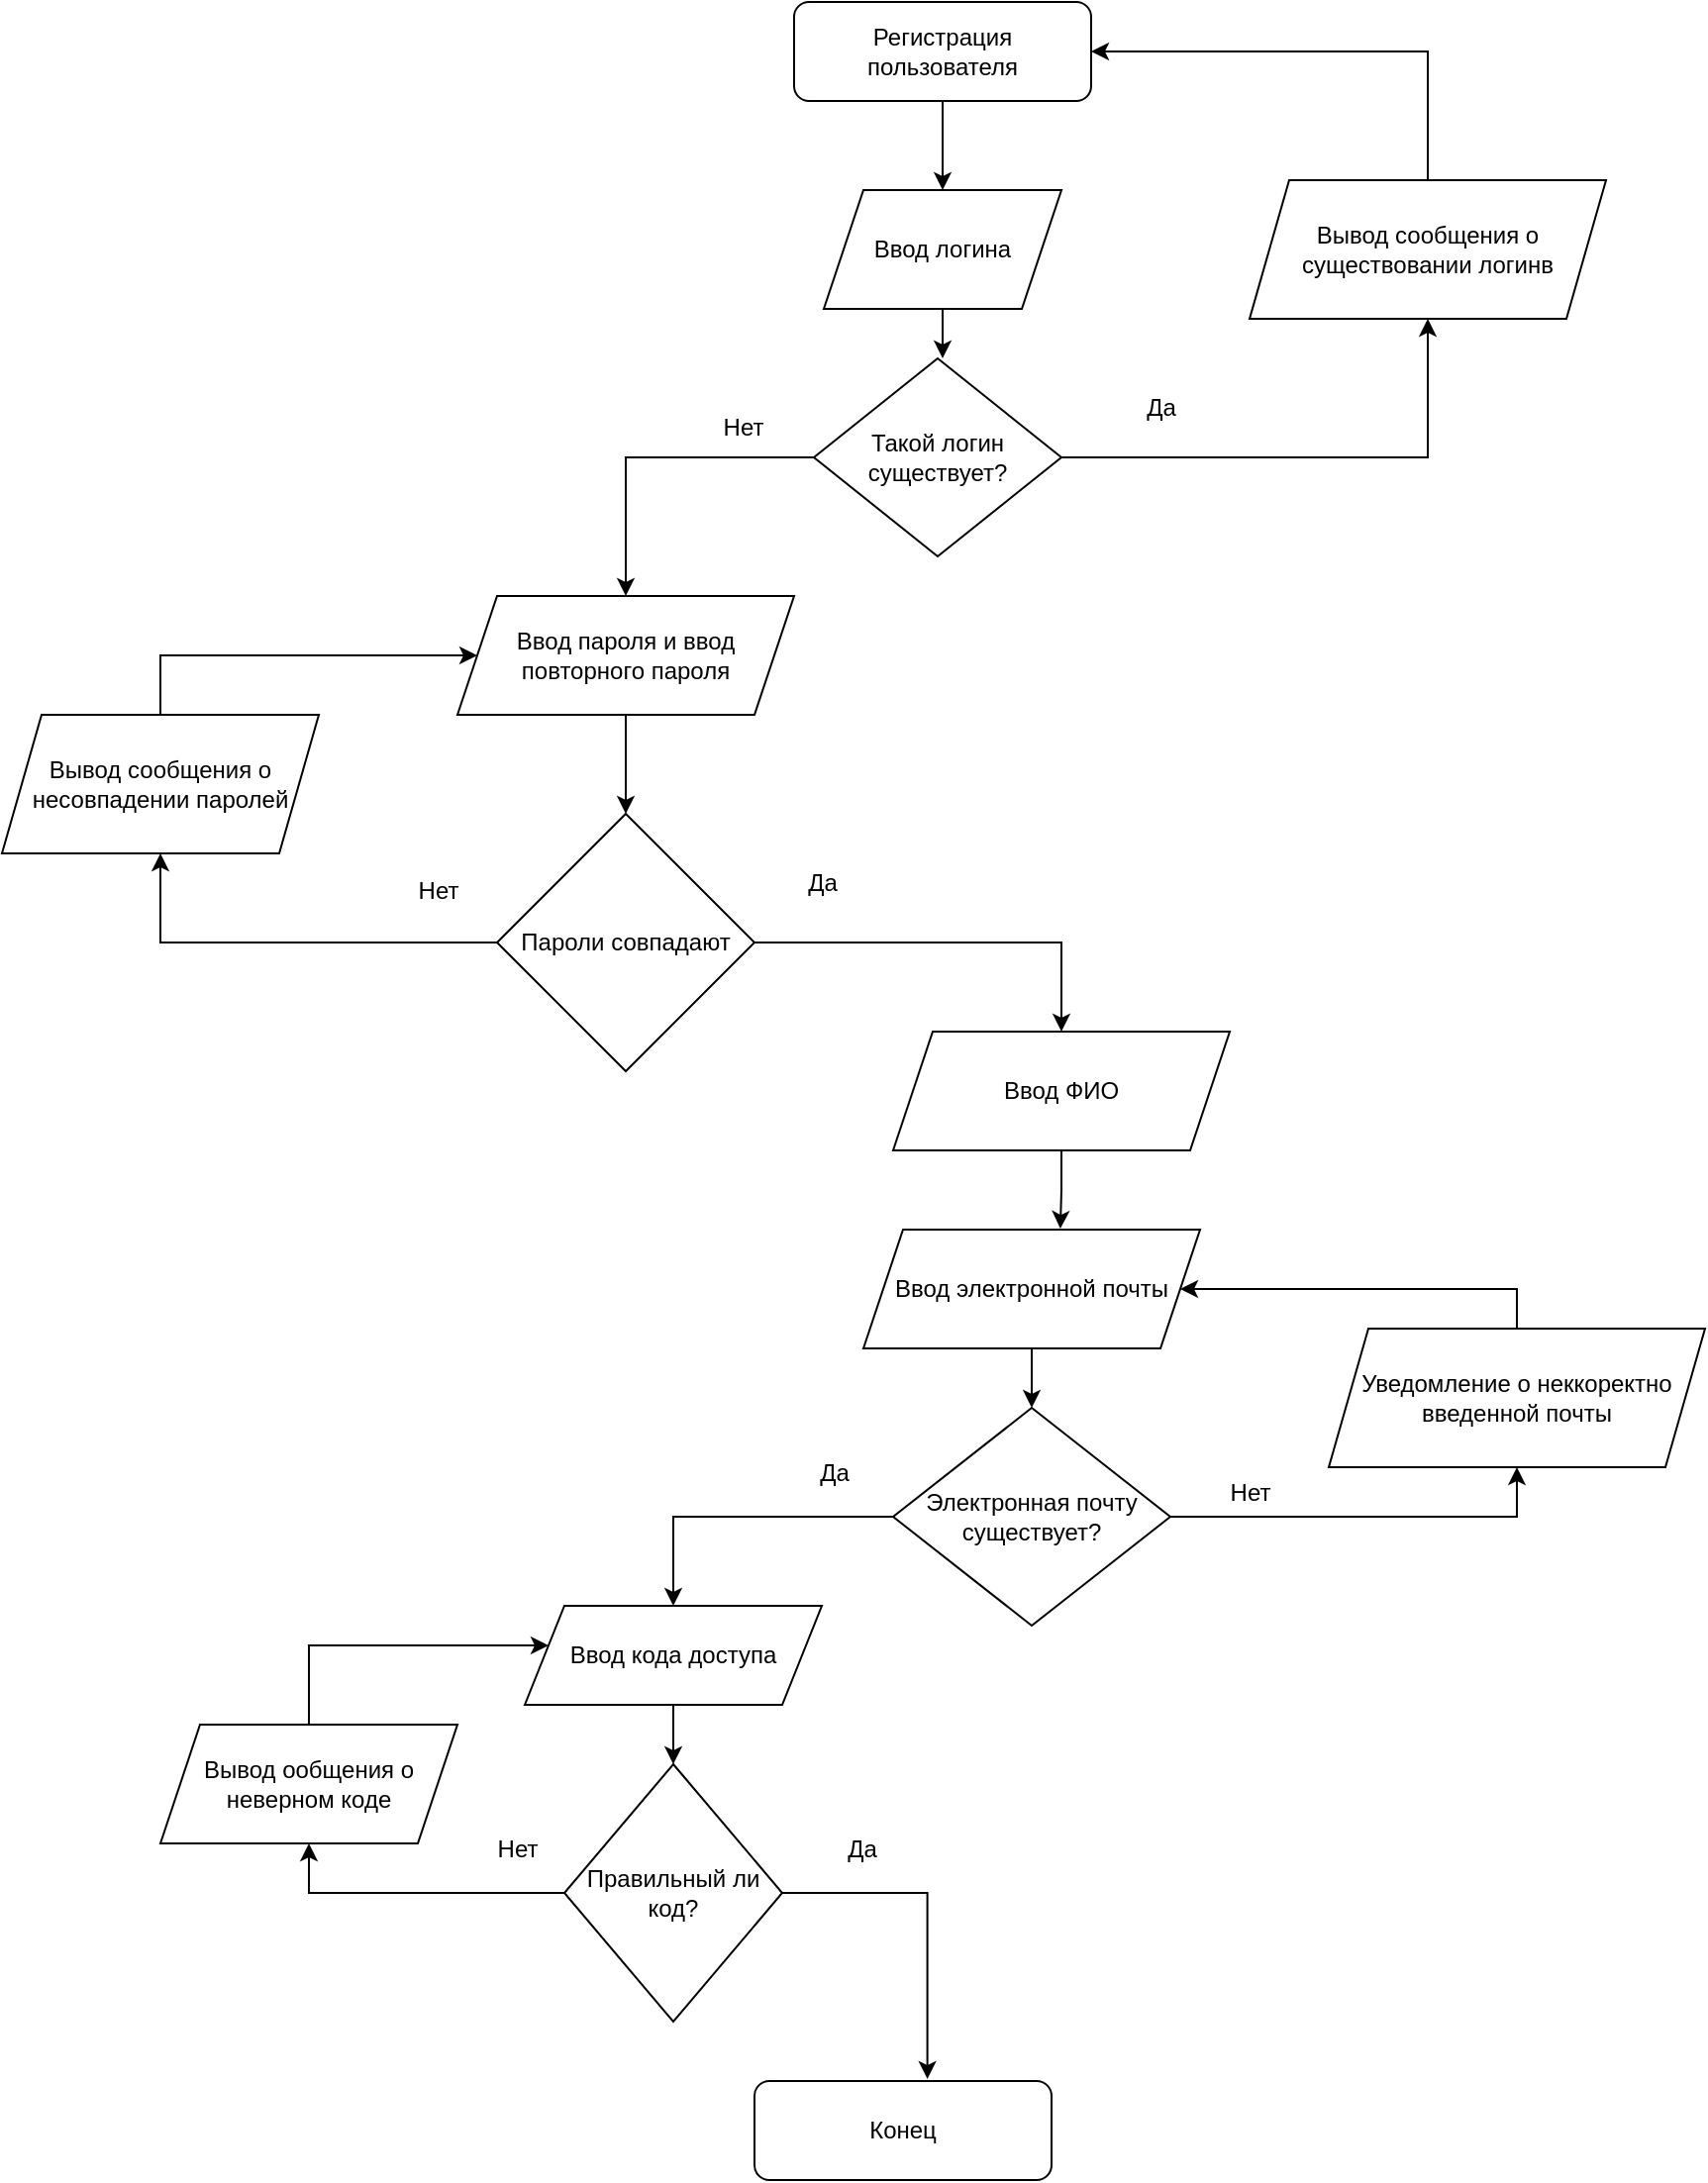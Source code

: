 <mxfile version="21.3.4" type="github">
  <diagram name="Page-1" id="K8SXFnwFL8xLAaT-J2Zq">
    <mxGraphModel dx="2514" dy="1320" grid="1" gridSize="10" guides="1" tooltips="1" connect="1" arrows="1" fold="1" page="1" pageScale="1" pageWidth="827" pageHeight="1169" math="0" shadow="0">
      <root>
        <mxCell id="0" />
        <mxCell id="1" parent="0" />
        <mxCell id="qlxH2qwzMzvrJ_LaOEnO-16" style="edgeStyle=orthogonalEdgeStyle;rounded=0;orthogonalLoop=1;jettySize=auto;html=1;" edge="1" parent="1" source="qlxH2qwzMzvrJ_LaOEnO-1" target="qlxH2qwzMzvrJ_LaOEnO-3">
          <mxGeometry relative="1" as="geometry" />
        </mxCell>
        <mxCell id="qlxH2qwzMzvrJ_LaOEnO-1" value="Регистрация пользователя" style="rounded=1;whiteSpace=wrap;html=1;" vertex="1" parent="1">
          <mxGeometry x="400" y="120" width="150" height="50" as="geometry" />
        </mxCell>
        <mxCell id="qlxH2qwzMzvrJ_LaOEnO-19" style="edgeStyle=orthogonalEdgeStyle;rounded=0;orthogonalLoop=1;jettySize=auto;html=1;" edge="1" parent="1" source="qlxH2qwzMzvrJ_LaOEnO-2" target="qlxH2qwzMzvrJ_LaOEnO-4">
          <mxGeometry relative="1" as="geometry" />
        </mxCell>
        <mxCell id="qlxH2qwzMzvrJ_LaOEnO-21" style="edgeStyle=orthogonalEdgeStyle;rounded=0;orthogonalLoop=1;jettySize=auto;html=1;" edge="1" parent="1" source="qlxH2qwzMzvrJ_LaOEnO-2" target="qlxH2qwzMzvrJ_LaOEnO-5">
          <mxGeometry relative="1" as="geometry" />
        </mxCell>
        <mxCell id="qlxH2qwzMzvrJ_LaOEnO-2" value="Такой логин существует?" style="rhombus;whiteSpace=wrap;html=1;" vertex="1" parent="1">
          <mxGeometry x="410" y="300" width="125" height="100" as="geometry" />
        </mxCell>
        <mxCell id="qlxH2qwzMzvrJ_LaOEnO-18" style="edgeStyle=orthogonalEdgeStyle;rounded=0;orthogonalLoop=1;jettySize=auto;html=1;entryX=0.52;entryY=0;entryDx=0;entryDy=0;entryPerimeter=0;" edge="1" parent="1" source="qlxH2qwzMzvrJ_LaOEnO-3" target="qlxH2qwzMzvrJ_LaOEnO-2">
          <mxGeometry relative="1" as="geometry" />
        </mxCell>
        <mxCell id="qlxH2qwzMzvrJ_LaOEnO-3" value="Ввод логина" style="shape=parallelogram;perimeter=parallelogramPerimeter;whiteSpace=wrap;html=1;fixedSize=1;" vertex="1" parent="1">
          <mxGeometry x="415" y="215" width="120" height="60" as="geometry" />
        </mxCell>
        <mxCell id="qlxH2qwzMzvrJ_LaOEnO-20" style="edgeStyle=orthogonalEdgeStyle;rounded=0;orthogonalLoop=1;jettySize=auto;html=1;entryX=1;entryY=0.5;entryDx=0;entryDy=0;exitX=0.5;exitY=0;exitDx=0;exitDy=0;" edge="1" parent="1" source="qlxH2qwzMzvrJ_LaOEnO-4" target="qlxH2qwzMzvrJ_LaOEnO-1">
          <mxGeometry relative="1" as="geometry" />
        </mxCell>
        <mxCell id="qlxH2qwzMzvrJ_LaOEnO-4" value="Вывод сообщения о существовании логинв" style="shape=parallelogram;perimeter=parallelogramPerimeter;whiteSpace=wrap;html=1;fixedSize=1;" vertex="1" parent="1">
          <mxGeometry x="630" y="210" width="180" height="70" as="geometry" />
        </mxCell>
        <mxCell id="qlxH2qwzMzvrJ_LaOEnO-22" style="edgeStyle=orthogonalEdgeStyle;rounded=0;orthogonalLoop=1;jettySize=auto;html=1;entryX=0.5;entryY=0;entryDx=0;entryDy=0;" edge="1" parent="1" source="qlxH2qwzMzvrJ_LaOEnO-5" target="qlxH2qwzMzvrJ_LaOEnO-6">
          <mxGeometry relative="1" as="geometry" />
        </mxCell>
        <mxCell id="qlxH2qwzMzvrJ_LaOEnO-5" value="Ввод пароля и ввод повторного пароля" style="shape=parallelogram;perimeter=parallelogramPerimeter;whiteSpace=wrap;html=1;fixedSize=1;" vertex="1" parent="1">
          <mxGeometry x="230" y="420" width="170" height="60" as="geometry" />
        </mxCell>
        <mxCell id="qlxH2qwzMzvrJ_LaOEnO-24" style="edgeStyle=orthogonalEdgeStyle;rounded=0;orthogonalLoop=1;jettySize=auto;html=1;entryX=0.5;entryY=1;entryDx=0;entryDy=0;" edge="1" parent="1" source="qlxH2qwzMzvrJ_LaOEnO-6" target="qlxH2qwzMzvrJ_LaOEnO-23">
          <mxGeometry relative="1" as="geometry" />
        </mxCell>
        <mxCell id="qlxH2qwzMzvrJ_LaOEnO-26" style="edgeStyle=orthogonalEdgeStyle;rounded=0;orthogonalLoop=1;jettySize=auto;html=1;entryX=0.5;entryY=0;entryDx=0;entryDy=0;" edge="1" parent="1" source="qlxH2qwzMzvrJ_LaOEnO-6" target="qlxH2qwzMzvrJ_LaOEnO-7">
          <mxGeometry relative="1" as="geometry" />
        </mxCell>
        <mxCell id="qlxH2qwzMzvrJ_LaOEnO-6" value="Пароли совпадают" style="rhombus;whiteSpace=wrap;html=1;" vertex="1" parent="1">
          <mxGeometry x="250" y="530" width="130" height="130" as="geometry" />
        </mxCell>
        <mxCell id="qlxH2qwzMzvrJ_LaOEnO-29" style="edgeStyle=orthogonalEdgeStyle;rounded=0;orthogonalLoop=1;jettySize=auto;html=1;entryX=0.585;entryY=-0.008;entryDx=0;entryDy=0;entryPerimeter=0;" edge="1" parent="1" source="qlxH2qwzMzvrJ_LaOEnO-7" target="qlxH2qwzMzvrJ_LaOEnO-10">
          <mxGeometry relative="1" as="geometry" />
        </mxCell>
        <mxCell id="qlxH2qwzMzvrJ_LaOEnO-7" value="Ввод ФИО" style="shape=parallelogram;perimeter=parallelogramPerimeter;whiteSpace=wrap;html=1;fixedSize=1;" vertex="1" parent="1">
          <mxGeometry x="450" y="640" width="170" height="60" as="geometry" />
        </mxCell>
        <mxCell id="qlxH2qwzMzvrJ_LaOEnO-30" style="edgeStyle=orthogonalEdgeStyle;rounded=0;orthogonalLoop=1;jettySize=auto;html=1;" edge="1" parent="1" source="qlxH2qwzMzvrJ_LaOEnO-10" target="qlxH2qwzMzvrJ_LaOEnO-11">
          <mxGeometry relative="1" as="geometry" />
        </mxCell>
        <mxCell id="qlxH2qwzMzvrJ_LaOEnO-10" value="Ввод электронной почты" style="shape=parallelogram;perimeter=parallelogramPerimeter;whiteSpace=wrap;html=1;fixedSize=1;" vertex="1" parent="1">
          <mxGeometry x="435" y="740" width="170" height="60" as="geometry" />
        </mxCell>
        <mxCell id="qlxH2qwzMzvrJ_LaOEnO-31" style="edgeStyle=orthogonalEdgeStyle;rounded=0;orthogonalLoop=1;jettySize=auto;html=1;entryX=0.5;entryY=0;entryDx=0;entryDy=0;" edge="1" parent="1" source="qlxH2qwzMzvrJ_LaOEnO-11" target="qlxH2qwzMzvrJ_LaOEnO-12">
          <mxGeometry relative="1" as="geometry" />
        </mxCell>
        <mxCell id="qlxH2qwzMzvrJ_LaOEnO-45" style="edgeStyle=orthogonalEdgeStyle;rounded=0;orthogonalLoop=1;jettySize=auto;html=1;entryX=0.5;entryY=1;entryDx=0;entryDy=0;" edge="1" parent="1" source="qlxH2qwzMzvrJ_LaOEnO-11" target="qlxH2qwzMzvrJ_LaOEnO-44">
          <mxGeometry relative="1" as="geometry" />
        </mxCell>
        <mxCell id="qlxH2qwzMzvrJ_LaOEnO-11" value="Электронная почту существует?" style="rhombus;whiteSpace=wrap;html=1;" vertex="1" parent="1">
          <mxGeometry x="450" y="830" width="140" height="110" as="geometry" />
        </mxCell>
        <mxCell id="qlxH2qwzMzvrJ_LaOEnO-32" style="edgeStyle=orthogonalEdgeStyle;rounded=0;orthogonalLoop=1;jettySize=auto;html=1;" edge="1" parent="1" source="qlxH2qwzMzvrJ_LaOEnO-12" target="qlxH2qwzMzvrJ_LaOEnO-13">
          <mxGeometry relative="1" as="geometry" />
        </mxCell>
        <mxCell id="qlxH2qwzMzvrJ_LaOEnO-12" value="Ввод кода доступа" style="shape=parallelogram;perimeter=parallelogramPerimeter;whiteSpace=wrap;html=1;fixedSize=1;" vertex="1" parent="1">
          <mxGeometry x="264" y="930" width="150" height="50" as="geometry" />
        </mxCell>
        <mxCell id="qlxH2qwzMzvrJ_LaOEnO-33" style="edgeStyle=orthogonalEdgeStyle;rounded=0;orthogonalLoop=1;jettySize=auto;html=1;entryX=0.582;entryY=-0.021;entryDx=0;entryDy=0;entryPerimeter=0;exitX=1;exitY=0.5;exitDx=0;exitDy=0;" edge="1" parent="1" source="qlxH2qwzMzvrJ_LaOEnO-13" target="qlxH2qwzMzvrJ_LaOEnO-14">
          <mxGeometry relative="1" as="geometry" />
        </mxCell>
        <mxCell id="qlxH2qwzMzvrJ_LaOEnO-35" style="edgeStyle=orthogonalEdgeStyle;rounded=0;orthogonalLoop=1;jettySize=auto;html=1;entryX=0.5;entryY=1;entryDx=0;entryDy=0;" edge="1" parent="1" source="qlxH2qwzMzvrJ_LaOEnO-13" target="qlxH2qwzMzvrJ_LaOEnO-34">
          <mxGeometry relative="1" as="geometry" />
        </mxCell>
        <mxCell id="qlxH2qwzMzvrJ_LaOEnO-13" value="Правильный ли код?" style="rhombus;whiteSpace=wrap;html=1;" vertex="1" parent="1">
          <mxGeometry x="284" y="1010" width="110" height="130" as="geometry" />
        </mxCell>
        <mxCell id="qlxH2qwzMzvrJ_LaOEnO-14" value="Конец" style="rounded=1;whiteSpace=wrap;html=1;" vertex="1" parent="1">
          <mxGeometry x="380" y="1170" width="150" height="50" as="geometry" />
        </mxCell>
        <mxCell id="qlxH2qwzMzvrJ_LaOEnO-25" style="edgeStyle=orthogonalEdgeStyle;rounded=0;orthogonalLoop=1;jettySize=auto;html=1;entryX=0;entryY=0.5;entryDx=0;entryDy=0;exitX=0.5;exitY=0;exitDx=0;exitDy=0;" edge="1" parent="1" source="qlxH2qwzMzvrJ_LaOEnO-23" target="qlxH2qwzMzvrJ_LaOEnO-5">
          <mxGeometry relative="1" as="geometry" />
        </mxCell>
        <mxCell id="qlxH2qwzMzvrJ_LaOEnO-23" value="Вывод сообщения о несовпадении паролей" style="shape=parallelogram;perimeter=parallelogramPerimeter;whiteSpace=wrap;html=1;fixedSize=1;" vertex="1" parent="1">
          <mxGeometry y="480" width="160" height="70" as="geometry" />
        </mxCell>
        <mxCell id="qlxH2qwzMzvrJ_LaOEnO-37" style="edgeStyle=orthogonalEdgeStyle;rounded=0;orthogonalLoop=1;jettySize=auto;html=1;" edge="1" parent="1" source="qlxH2qwzMzvrJ_LaOEnO-34" target="qlxH2qwzMzvrJ_LaOEnO-12">
          <mxGeometry relative="1" as="geometry">
            <Array as="points">
              <mxPoint x="155" y="950" />
            </Array>
          </mxGeometry>
        </mxCell>
        <mxCell id="qlxH2qwzMzvrJ_LaOEnO-34" value="Вывод ообщения о неверном коде" style="shape=parallelogram;perimeter=parallelogramPerimeter;whiteSpace=wrap;html=1;fixedSize=1;" vertex="1" parent="1">
          <mxGeometry x="80" y="990" width="150" height="60" as="geometry" />
        </mxCell>
        <mxCell id="qlxH2qwzMzvrJ_LaOEnO-39" value="Да" style="text;html=1;align=center;verticalAlign=middle;resizable=0;points=[];autosize=1;strokeColor=none;fillColor=none;" vertex="1" parent="1">
          <mxGeometry x="565" y="310" width="40" height="30" as="geometry" />
        </mxCell>
        <mxCell id="qlxH2qwzMzvrJ_LaOEnO-41" value="Нет" style="text;html=1;align=center;verticalAlign=middle;resizable=0;points=[];autosize=1;strokeColor=none;fillColor=none;" vertex="1" parent="1">
          <mxGeometry x="354" y="320" width="40" height="30" as="geometry" />
        </mxCell>
        <mxCell id="qlxH2qwzMzvrJ_LaOEnO-42" value="Нет" style="text;html=1;align=center;verticalAlign=middle;resizable=0;points=[];autosize=1;strokeColor=none;fillColor=none;" vertex="1" parent="1">
          <mxGeometry x="200" y="554" width="40" height="30" as="geometry" />
        </mxCell>
        <mxCell id="qlxH2qwzMzvrJ_LaOEnO-43" value="Да" style="text;html=1;align=center;verticalAlign=middle;resizable=0;points=[];autosize=1;strokeColor=none;fillColor=none;" vertex="1" parent="1">
          <mxGeometry x="394" y="550" width="40" height="30" as="geometry" />
        </mxCell>
        <mxCell id="qlxH2qwzMzvrJ_LaOEnO-46" style="edgeStyle=orthogonalEdgeStyle;rounded=0;orthogonalLoop=1;jettySize=auto;html=1;entryX=1;entryY=0.5;entryDx=0;entryDy=0;" edge="1" parent="1" source="qlxH2qwzMzvrJ_LaOEnO-44" target="qlxH2qwzMzvrJ_LaOEnO-10">
          <mxGeometry relative="1" as="geometry">
            <Array as="points">
              <mxPoint x="765" y="770" />
            </Array>
          </mxGeometry>
        </mxCell>
        <mxCell id="qlxH2qwzMzvrJ_LaOEnO-44" value="Уведомление о неккоректно введенной почты" style="shape=parallelogram;perimeter=parallelogramPerimeter;whiteSpace=wrap;html=1;fixedSize=1;" vertex="1" parent="1">
          <mxGeometry x="670" y="790" width="190" height="70" as="geometry" />
        </mxCell>
        <mxCell id="qlxH2qwzMzvrJ_LaOEnO-47" value="Нет" style="text;html=1;align=center;verticalAlign=middle;resizable=0;points=[];autosize=1;strokeColor=none;fillColor=none;" vertex="1" parent="1">
          <mxGeometry x="610" y="858" width="40" height="30" as="geometry" />
        </mxCell>
        <mxCell id="qlxH2qwzMzvrJ_LaOEnO-48" value="Да" style="text;html=1;align=center;verticalAlign=middle;resizable=0;points=[];autosize=1;strokeColor=none;fillColor=none;" vertex="1" parent="1">
          <mxGeometry x="400" y="848" width="40" height="30" as="geometry" />
        </mxCell>
        <mxCell id="qlxH2qwzMzvrJ_LaOEnO-49" value="Нет" style="text;html=1;align=center;verticalAlign=middle;resizable=0;points=[];autosize=1;strokeColor=none;fillColor=none;" vertex="1" parent="1">
          <mxGeometry x="240" y="1038" width="40" height="30" as="geometry" />
        </mxCell>
        <mxCell id="qlxH2qwzMzvrJ_LaOEnO-50" value="Да" style="text;html=1;align=center;verticalAlign=middle;resizable=0;points=[];autosize=1;strokeColor=none;fillColor=none;" vertex="1" parent="1">
          <mxGeometry x="414" y="1038" width="40" height="30" as="geometry" />
        </mxCell>
      </root>
    </mxGraphModel>
  </diagram>
</mxfile>
